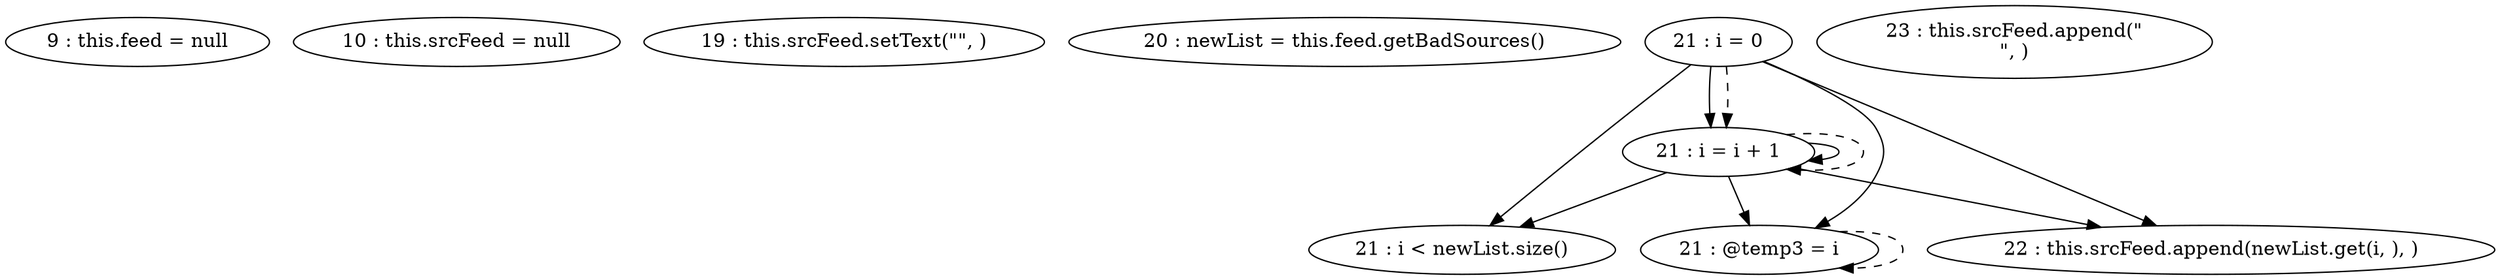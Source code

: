 digraph G {
"9 : this.feed = null"
"10 : this.srcFeed = null"
"19 : this.srcFeed.setText(\"\", )"
"20 : newList = this.feed.getBadSources()"
"21 : i = 0"
"21 : i = 0" -> "21 : i < newList.size()"
"21 : i = 0" -> "21 : @temp3 = i"
"21 : i = 0" -> "21 : i = i + 1"
"21 : i = 0" -> "22 : this.srcFeed.append(newList.get(i, ), )"
"21 : i = 0" -> "21 : i = i + 1" [style=dashed]
"21 : i < newList.size()"
"22 : this.srcFeed.append(newList.get(i, ), )"
"23 : this.srcFeed.append(\"\n\", )"
"21 : @temp3 = i"
"21 : @temp3 = i" -> "21 : @temp3 = i" [style=dashed]
"21 : i = i + 1"
"21 : i = i + 1" -> "21 : i < newList.size()"
"21 : i = i + 1" -> "21 : @temp3 = i"
"21 : i = i + 1" -> "21 : i = i + 1"
"21 : i = i + 1" -> "22 : this.srcFeed.append(newList.get(i, ), )"
"21 : i = i + 1" -> "21 : i = i + 1" [style=dashed]
}